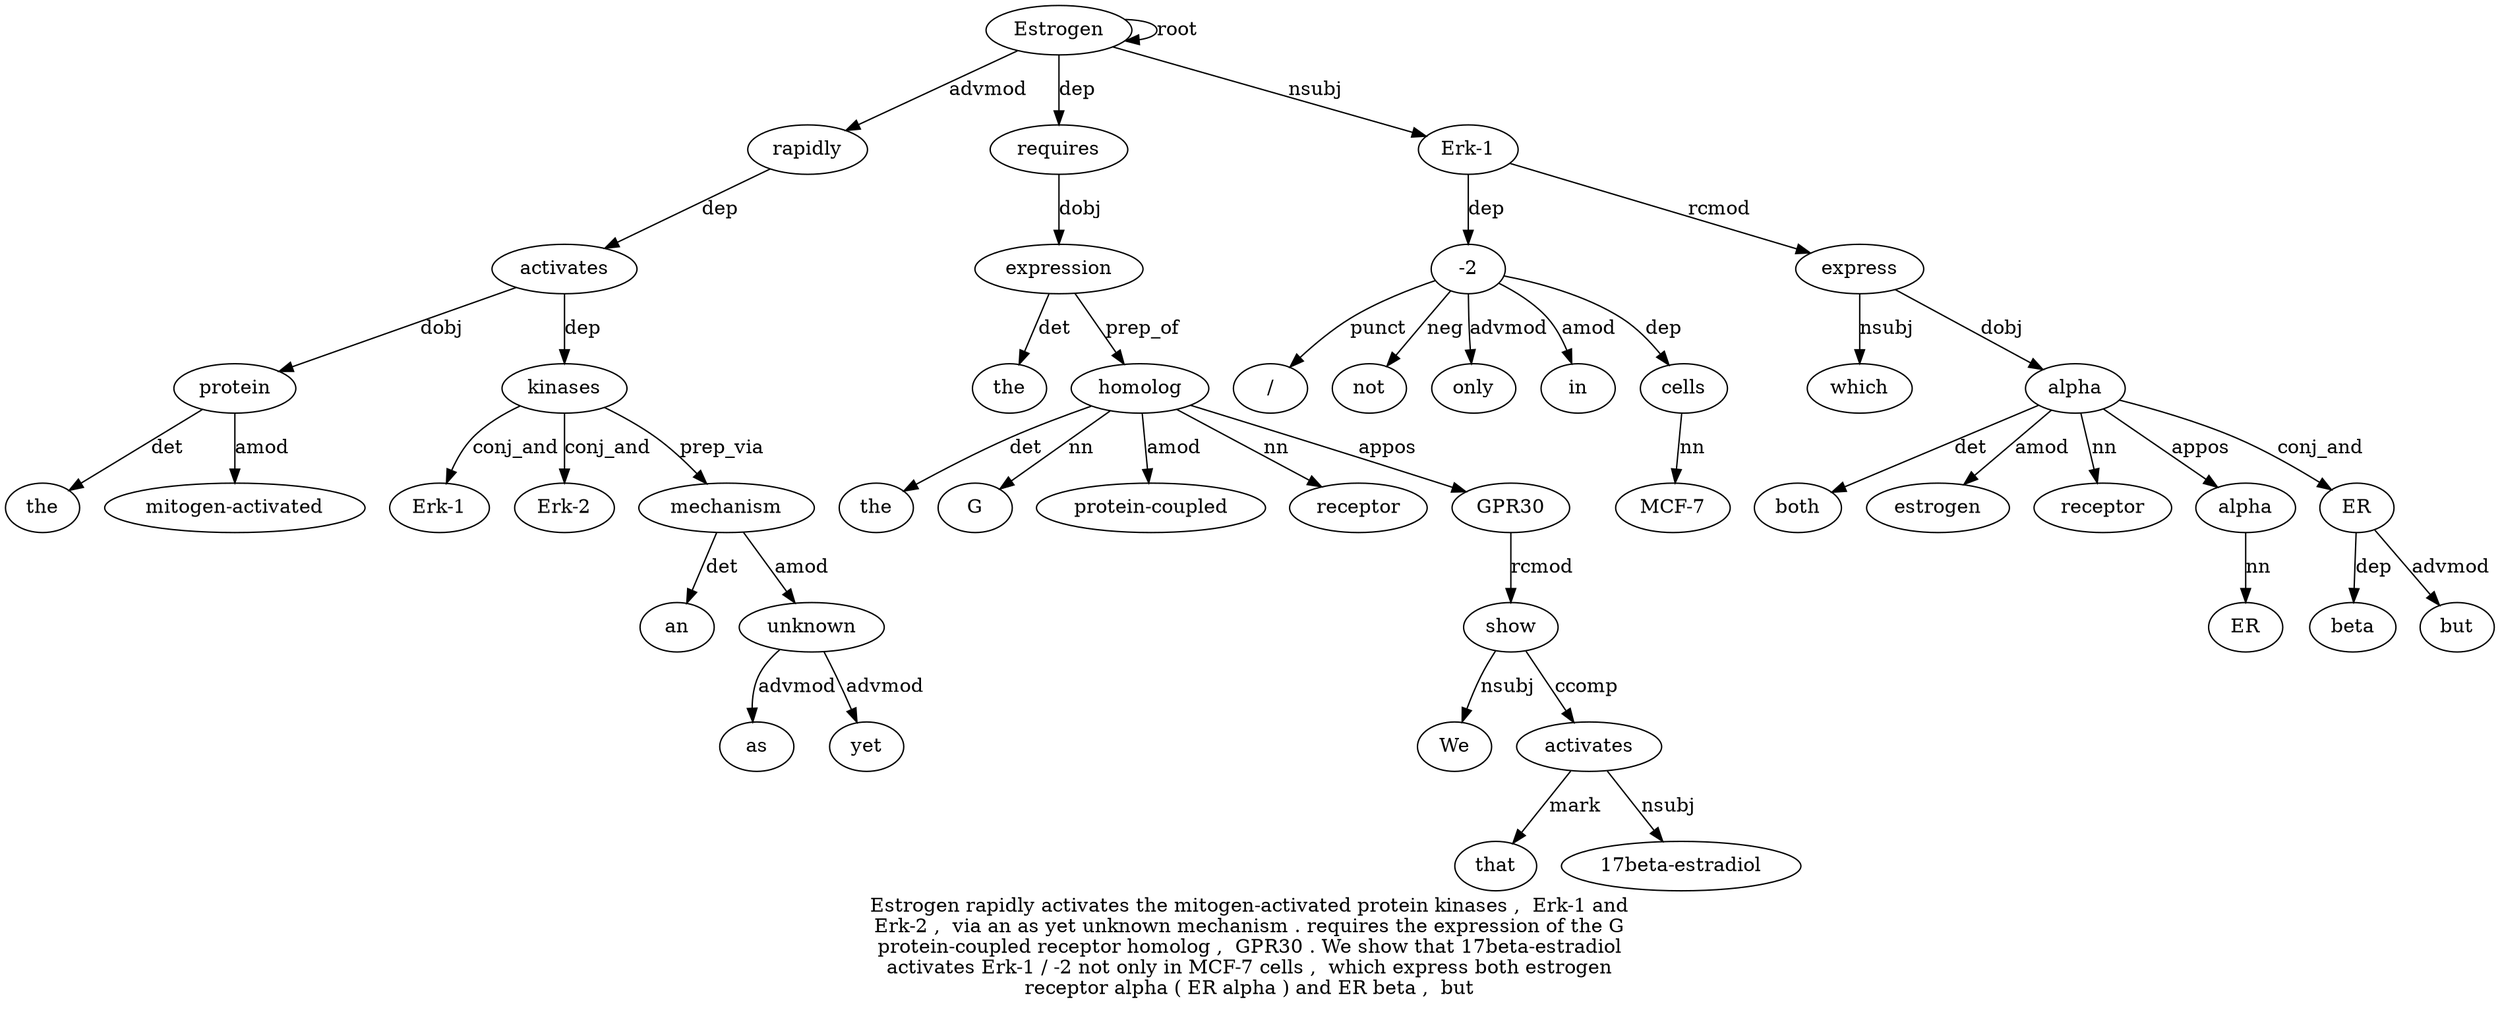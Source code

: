 digraph "Estrogen rapidly activates the mitogen-activated protein kinases ,  Erk-1 and Erk-2 ,  via an as yet unknown mechanism . requires the expression of the G protein-coupled receptor homolog ,  GPR30 . We show that 17beta-estradiol activates Erk-1 / -2 not only in MCF-7 cells ,  which express both estrogen receptor alpha ( ER alpha ) and ER beta ,  but" {
label="Estrogen rapidly activates the mitogen-activated protein kinases ,  Erk-1 and
Erk-2 ,  via an as yet unknown mechanism . requires the expression of the G
protein-coupled receptor homolog ,  GPR30 . We show that 17beta-estradiol
activates Erk-1 / -2 not only in MCF-7 cells ,  which express both estrogen
receptor alpha ( ER alpha ) and ER beta ,  but";
Estrogen1 [style=filled, fillcolor=white, label=Estrogen];
Estrogen1 -> Estrogen1  [label=root];
rapidly2 [style=filled, fillcolor=white, label=rapidly];
Estrogen1 -> rapidly2  [label=advmod];
activates3 [style=filled, fillcolor=white, label=activates];
rapidly2 -> activates3  [label=dep];
protein6 [style=filled, fillcolor=white, label=protein];
the4 [style=filled, fillcolor=white, label=the];
protein6 -> the4  [label=det];
"mitogen-activated5" [style=filled, fillcolor=white, label="mitogen-activated"];
protein6 -> "mitogen-activated5"  [label=amod];
activates3 -> protein6  [label=dobj];
kinases7 [style=filled, fillcolor=white, label=kinases];
activates3 -> kinases7  [label=dep];
"Erk-19" [style=filled, fillcolor=white, label="Erk-1"];
kinases7 -> "Erk-19"  [label=conj_and];
"Erk-211" [style=filled, fillcolor=white, label="Erk-2"];
kinases7 -> "Erk-211"  [label=conj_and];
mechanism18 [style=filled, fillcolor=white, label=mechanism];
an14 [style=filled, fillcolor=white, label=an];
mechanism18 -> an14  [label=det];
unknown17 [style=filled, fillcolor=white, label=unknown];
as15 [style=filled, fillcolor=white, label=as];
unknown17 -> as15  [label=advmod];
yet16 [style=filled, fillcolor=white, label=yet];
unknown17 -> yet16  [label=advmod];
mechanism18 -> unknown17  [label=amod];
kinases7 -> mechanism18  [label=prep_via];
requires20 [style=filled, fillcolor=white, label=requires];
Estrogen1 -> requires20  [label=dep];
expression22 [style=filled, fillcolor=white, label=expression];
the21 [style=filled, fillcolor=white, label=the];
expression22 -> the21  [label=det];
requires20 -> expression22  [label=dobj];
homolog28 [style=filled, fillcolor=white, label=homolog];
the24 [style=filled, fillcolor=white, label=the];
homolog28 -> the24  [label=det];
G25 [style=filled, fillcolor=white, label=G];
homolog28 -> G25  [label=nn];
"protein-coupled26" [style=filled, fillcolor=white, label="protein-coupled"];
homolog28 -> "protein-coupled26"  [label=amod];
receptor27 [style=filled, fillcolor=white, label=receptor];
homolog28 -> receptor27  [label=nn];
expression22 -> homolog28  [label=prep_of];
GPR30 [style=filled, fillcolor=white, label=GPR30];
homolog28 -> GPR30  [label=appos];
show33 [style=filled, fillcolor=white, label=show];
We32 [style=filled, fillcolor=white, label=We];
show33 -> We32  [label=nsubj];
GPR30 -> show33  [label=rcmod];
activates36 [style=filled, fillcolor=white, label=activates];
that34 [style=filled, fillcolor=white, label=that];
activates36 -> that34  [label=mark];
"17beta-estradiol35" [style=filled, fillcolor=white, label="17beta-estradiol"];
activates36 -> "17beta-estradiol35"  [label=nsubj];
show33 -> activates36  [label=ccomp];
"Erk-137" [style=filled, fillcolor=white, label="Erk-1"];
Estrogen1 -> "Erk-137"  [label=nsubj];
"-239" [style=filled, fillcolor=white, label="-2"];
"/38" [style=filled, fillcolor=white, label="/"];
"-239" -> "/38"  [label=punct];
"Erk-137" -> "-239"  [label=dep];
not40 [style=filled, fillcolor=white, label=not];
"-239" -> not40  [label=neg];
only41 [style=filled, fillcolor=white, label=only];
"-239" -> only41  [label=advmod];
in42 [style=filled, fillcolor=white, label=in];
"-239" -> in42  [label=amod];
cells44 [style=filled, fillcolor=white, label=cells];
"MCF-743" [style=filled, fillcolor=white, label="MCF-7"];
cells44 -> "MCF-743"  [label=nn];
"-239" -> cells44  [label=dep];
express47 [style=filled, fillcolor=white, label=express];
which46 [style=filled, fillcolor=white, label=which];
express47 -> which46  [label=nsubj];
"Erk-137" -> express47  [label=rcmod];
alpha51 [style=filled, fillcolor=white, label=alpha];
both48 [style=filled, fillcolor=white, label=both];
alpha51 -> both48  [label=det];
estrogen49 [style=filled, fillcolor=white, label=estrogen];
alpha51 -> estrogen49  [label=amod];
receptor50 [style=filled, fillcolor=white, label=receptor];
alpha51 -> receptor50  [label=nn];
express47 -> alpha51  [label=dobj];
alpha54 [style=filled, fillcolor=white, label=alpha];
ER53 [style=filled, fillcolor=white, label=ER];
alpha54 -> ER53  [label=nn];
alpha51 -> alpha54  [label=appos];
ER57 [style=filled, fillcolor=white, label=ER];
alpha51 -> ER57  [label=conj_and];
beta58 [style=filled, fillcolor=white, label=beta];
ER57 -> beta58  [label=dep];
but60 [style=filled, fillcolor=white, label=but];
ER57 -> but60  [label=advmod];
}
